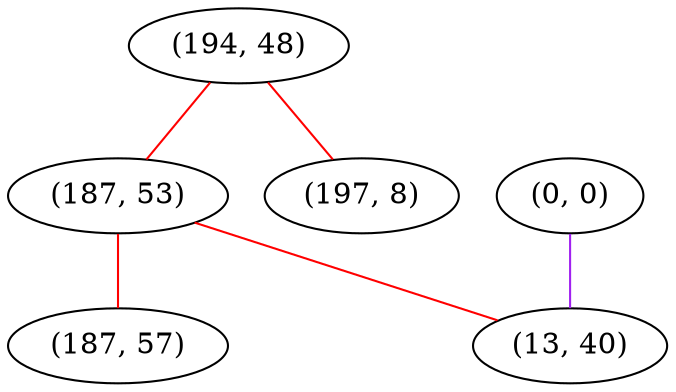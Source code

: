 graph "" {
"(194, 48)";
"(0, 0)";
"(187, 53)";
"(187, 57)";
"(13, 40)";
"(197, 8)";
"(194, 48)" -- "(197, 8)"  [color=red, key=0, weight=1];
"(194, 48)" -- "(187, 53)"  [color=red, key=0, weight=1];
"(0, 0)" -- "(13, 40)"  [color=purple, key=0, weight=4];
"(187, 53)" -- "(187, 57)"  [color=red, key=0, weight=1];
"(187, 53)" -- "(13, 40)"  [color=red, key=0, weight=1];
}
